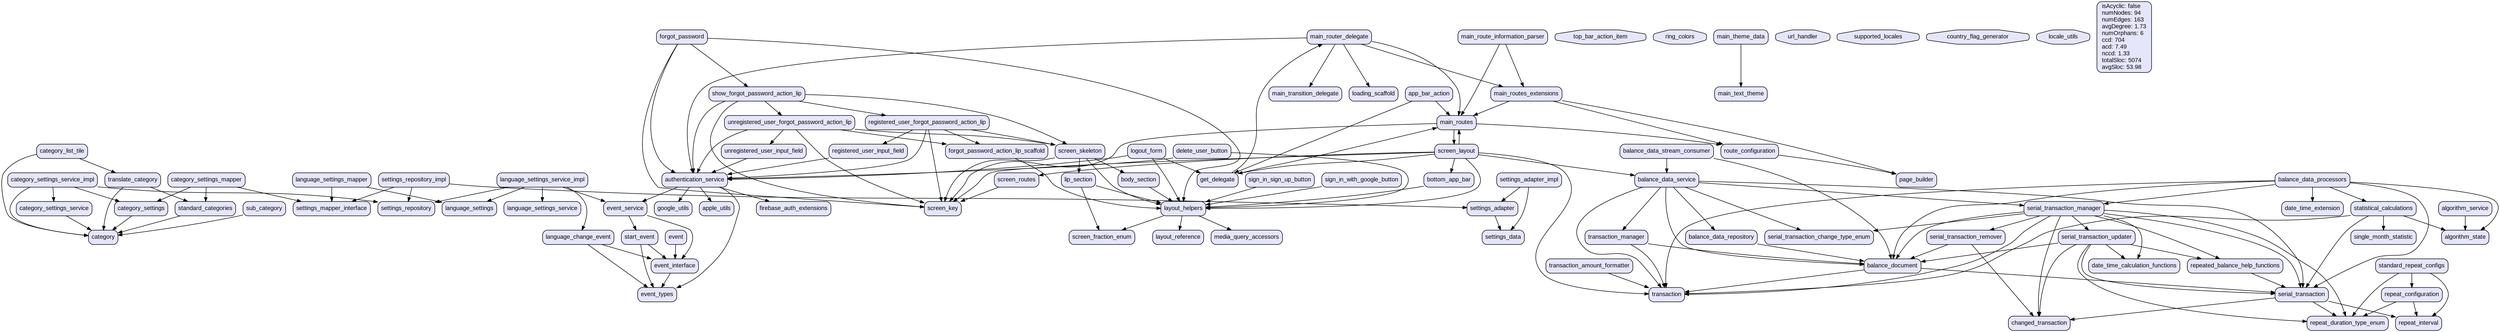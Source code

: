 digraph "" {
  graph [style=rounded fontname="Arial Black" fontsize=13 penwidth=2.6];
  node [shape=rect style="filled,rounded" fontname=Arial fontsize=15 fillcolor=Lavender penwidth=1.3];
  edge [penwidth=1.3];
  "/settings/data/settings_repository_impl.dart" [label="settings_repository_impl"];
  "/settings/data/settings_mapper_interface.dart" [label="settings_mapper_interface"];
  "/settings/data/settings_data.dart" [label="settings_data"];
  "/settings/data/settings_adapter_impl.dart" [label="settings_adapter_impl"];
  "/settings/domain/settings_adapter.dart" [label="settings_adapter"];
  "/settings/domain/settings_repository.dart" [label="settings_repository"];
  "/design/layout/screen_layout.dart" [label="screen_layout"];
  "/design/layout/constants/layout_reference.dart" [label="layout_reference"];
  "/design/layout/enums/screen_key.dart" [label="screen_key"];
  "/design/layout/enums/screen_fraction_enum.dart" [label="screen_fraction_enum"];
  "/design/layout/loading_scaffold.dart" [label="loading_scaffold"];
  "/design/layout/utils/layout_helpers.dart" [label="layout_helpers"];
  "/design/layout/utils/media_query_accessors.dart" [label="media_query_accessors"];
  "/design/layout/widgets/app_bar_action.dart" [label="app_bar_action"];
  "/design/layout/widgets/body_section.dart" [label="body_section"];
  "/design/layout/widgets/lip_section.dart" [label="lip_section"];
  "/design/layout/widgets/bottom_app_bar.dart" [label="bottom_app_bar"];
  "/design/layout/widgets/screen_skeleton.dart" [label="screen_skeleton"];
  "/design/layout/widgets/top_bar_action_item.dart" [label="top_bar_action_item" shape=octagon];
  "/design/theme/constants/ring_colors.dart" [label="ring_colors" shape=octagon];
  "/design/theme/constants/main_theme_data.dart" [label="main_theme_data"];
  "/design/theme/constants/main_text_theme.dart" [label="main_text_theme"];
  "/navigation/screen_routes.dart" [label="screen_routes"];
  "/navigation/types/page_builder.dart" [label="page_builder"];
  "/navigation/main_routes.dart" [label="main_routes"];
  "/navigation/main_router_delegate.dart" [label="main_router_delegate"];
  "/navigation/main_route_information_parser.dart" [label="main_route_information_parser"];
  "/navigation/route_configuration.dart" [label="route_configuration"];
  "/navigation/main_routes_extensions.dart" [label="main_routes_extensions"];
  "/navigation/get_delegate.dart" [label="get_delegate"];
  "/navigation/main_transition_delegate.dart" [label="main_transition_delegate"];
  "/navigation/url_handler.dart" [label="url_handler" shape=octagon];
  "/balance/enums/serial_transaction_change_type_enum.dart" [label="serial_transaction_change_type_enum"];
  "/balance/utils/serial_transaction_remover.dart" [label="serial_transaction_remover"];
  "/balance/utils/date_time_calculation_functions.dart" [label="date_time_calculation_functions"];
  "/balance/utils/date_time_extension.dart" [label="date_time_extension"];
  "/balance/utils/statistical_calculations.dart" [label="statistical_calculations"];
  "/balance/utils/serial_transaction_updater.dart" [label="serial_transaction_updater"];
  "/balance/utils/balance_data_processors.dart" [label="balance_data_processors"];
  "/balance/utils/transaction_manager.dart" [label="transaction_manager"];
  "/balance/utils/serial_transaction_manager.dart" [label="serial_transaction_manager"];
  "/balance/utils/transaction_amount_formatter.dart" [label="transaction_amount_formatter"];
  "/balance/repositories/balance_data_repository.dart" [label="balance_data_repository"];
  "/balance/models/serial_transaction.dart" [label="serial_transaction"];
  "/balance/models/changed_transaction.dart" [label="changed_transaction"];
  "/balance/models/balance_document.dart" [label="balance_document"];
  "/balance/models/algorithm_state.dart" [label="algorithm_state"];
  "/balance/models/single_month_statistic.dart" [label="single_month_statistic"];
  "/balance/models/transaction.dart" [label="transaction"];
  "/balance/services/algorithm_service.dart" [label="algorithm_service"];
  "/balance/services/balance_data_service.dart" [label="balance_data_service"];
  "/balance/widgets/balance_data_stream_consumer.dart" [label="balance_data_stream_consumer"];
  "/repeating/constants/standard_repeat_configs.dart" [label="standard_repeat_configs"];
  "/repeating/enums/repeat_interval.dart" [label="repeat_interval"];
  "/repeating/enums/repeat_duration_type_enum.dart" [label="repeat_duration_type_enum"];
  "/repeating/utils/repeated_balance_help_functions.dart" [label="repeated_balance_help_functions"];
  "/repeating/models/repeat_configuration.dart" [label="repeat_configuration"];
  "/events/models/language_change_event.dart" [label="language_change_event"];
  "/events/models/start_event.dart" [label="start_event"];
  "/events/models/event.dart" [label="event"];
  "/events/event_types.dart" [label="event_types"];
  "/events/event_service.dart" [label="event_service"];
  "/events/event_interface.dart" [label="event_interface"];
  "/categories/settings/data/category_settings_mapper.dart" [label="category_settings_mapper"];
  "/categories/settings/data/category_settings.dart" [label="category_settings"];
  "/categories/settings/domain/category_settings_service_impl.dart" [label="category_settings_service_impl"];
  "/categories/settings/presentation/category_settings_service.dart" [label="category_settings_service"];
  "/categories/core/constants/standard_categories.dart" [label="standard_categories"];
  "/categories/core/utils/translate_category.dart" [label="translate_category"];
  "/categories/core/data/models/category.dart" [label="category"];
  "/categories/core/data/models/sub_category.dart" [label="sub_category"];
  "/categories/core/presentation/widgets/category_list_tile.dart" [label="category_list_tile"];
  "/authentication/utils/apple_utils.dart" [label="apple_utils"];
  "/authentication/utils/show_forgot_password_action_lip.dart" [label="show_forgot_password_action_lip"];
  "/authentication/utils/firebase_auth_extensions.dart" [label="firebase_auth_extensions"];
  "/authentication/utils/google_utils.dart" [label="google_utils"];
  "/authentication/services/authentication_service.dart" [label="authentication_service"];
  "/authentication/widgets/sign_in_sign_up_button.dart" [label="sign_in_sign_up_button"];
  "/authentication/widgets/forgot_password.dart" [label="forgot_password"];
  "/authentication/widgets/logout_form.dart" [label="logout_form"];
  "/authentication/widgets/forgot_password_action_lip/registered_user_input_field.dart" [label="registered_user_input_field"];
  "/authentication/widgets/forgot_password_action_lip/unregistered_user_input_field.dart" [label="unregistered_user_input_field"];
  "/authentication/widgets/forgot_password_action_lip/forgot_password_action_lip_scaffold.dart" [label="forgot_password_action_lip_scaffold"];
  "/authentication/widgets/forgot_password_action_lip/unregistered_user_forgot_password_action_lip.dart" [label="unregistered_user_forgot_password_action_lip"];
  "/authentication/widgets/forgot_password_action_lip/registered_user_forgot_password_action_lip.dart" [label="registered_user_forgot_password_action_lip"];
  "/authentication/widgets/sign_in_with_google_button.dart" [label="sign_in_with_google_button"];
  "/authentication/widgets/delete_user_button.dart" [label="delete_user_button"];
  "/localization/settings/constants/supported_locales.dart" [label="supported_locales" shape=octagon];
  "/localization/settings/utils/country_flag_generator.dart" [label="country_flag_generator" shape=octagon];
  "/localization/settings/utils/locale_utils.dart" [label="locale_utils" shape=octagon];
  "/localization/settings/data/language_settings.dart" [label="language_settings"];
  "/localization/settings/data/language_settings_mapper.dart" [label="language_settings_mapper"];
  "/localization/settings/domain/language_settings_service_impl.dart" [label="language_settings_service_impl"];
  "/localization/settings/presentation/language_settings_service.dart" [label="language_settings_service"];
  "/settings/data/settings_repository_impl.dart" -> "/settings/data/settings_mapper_interface.dart";
  "/settings/data/settings_repository_impl.dart" -> "/settings/domain/settings_adapter.dart";
  "/settings/data/settings_repository_impl.dart" -> "/settings/domain/settings_repository.dart";
  "/settings/data/settings_adapter_impl.dart" -> "/settings/data/settings_data.dart";
  "/settings/data/settings_adapter_impl.dart" -> "/settings/domain/settings_adapter.dart";
  "/settings/domain/settings_adapter.dart" -> "/settings/data/settings_data.dart";
  "/design/layout/screen_layout.dart" -> "/balance/models/transaction.dart";
  "/design/layout/screen_layout.dart" -> "/balance/services/balance_data_service.dart";
  "/design/layout/screen_layout.dart" -> "/design/layout/enums/screen_key.dart";
  "/design/layout/screen_layout.dart" -> "/design/layout/utils/layout_helpers.dart";
  "/design/layout/screen_layout.dart" -> "/design/layout/widgets/bottom_app_bar.dart";
  "/design/layout/screen_layout.dart" -> "/navigation/get_delegate.dart";
  "/design/layout/screen_layout.dart" -> "/navigation/main_routes.dart";
  "/design/layout/screen_layout.dart" -> "/navigation/screen_routes.dart";
  "/design/layout/utils/layout_helpers.dart" -> "/design/layout/constants/layout_reference.dart";
  "/design/layout/utils/layout_helpers.dart" -> "/design/layout/enums/screen_fraction_enum.dart";
  "/design/layout/utils/layout_helpers.dart" -> "/design/layout/utils/media_query_accessors.dart";
  "/design/layout/widgets/app_bar_action.dart" -> "/navigation/get_delegate.dart";
  "/design/layout/widgets/app_bar_action.dart" -> "/navigation/main_routes.dart";
  "/design/layout/widgets/body_section.dart" -> "/design/layout/utils/layout_helpers.dart";
  "/design/layout/widgets/lip_section.dart" -> "/design/layout/enums/screen_fraction_enum.dart";
  "/design/layout/widgets/lip_section.dart" -> "/design/layout/utils/layout_helpers.dart";
  "/design/layout/widgets/bottom_app_bar.dart" -> "/design/layout/utils/layout_helpers.dart";
  "/design/layout/widgets/screen_skeleton.dart" -> "/design/layout/enums/screen_key.dart";
  "/design/layout/widgets/screen_skeleton.dart" -> "/design/layout/utils/layout_helpers.dart";
  "/design/layout/widgets/screen_skeleton.dart" -> "/design/layout/widgets/body_section.dart";
  "/design/layout/widgets/screen_skeleton.dart" -> "/design/layout/widgets/lip_section.dart";
  "/design/theme/constants/main_theme_data.dart" -> "/design/theme/constants/main_text_theme.dart";
  "/navigation/screen_routes.dart" -> "/design/layout/enums/screen_key.dart";
  "/navigation/main_routes.dart" -> "/design/layout/enums/screen_key.dart";
  "/navigation/main_routes.dart" -> "/design/layout/screen_layout.dart";
  "/navigation/main_routes.dart" -> "/navigation/route_configuration.dart";
  "/navigation/main_router_delegate.dart" -> "/authentication/services/authentication_service.dart";
  "/navigation/main_router_delegate.dart" -> "/design/layout/loading_scaffold.dart";
  "/navigation/main_router_delegate.dart" -> "/navigation/main_routes.dart";
  "/navigation/main_router_delegate.dart" -> "/navigation/main_routes_extensions.dart";
  "/navigation/main_router_delegate.dart" -> "/navigation/main_transition_delegate.dart";
  "/navigation/main_route_information_parser.dart" -> "/navigation/main_routes.dart";
  "/navigation/main_route_information_parser.dart" -> "/navigation/main_routes_extensions.dart";
  "/navigation/route_configuration.dart" -> "/navigation/types/page_builder.dart";
  "/navigation/main_routes_extensions.dart" -> "/navigation/main_routes.dart";
  "/navigation/main_routes_extensions.dart" -> "/navigation/route_configuration.dart";
  "/navigation/main_routes_extensions.dart" -> "/navigation/types/page_builder.dart";
  "/navigation/get_delegate.dart" -> "/navigation/main_router_delegate.dart";
  "/navigation/get_delegate.dart" -> "/navigation/main_routes.dart";
  "/balance/utils/serial_transaction_remover.dart" -> "/balance/models/balance_document.dart";
  "/balance/utils/serial_transaction_remover.dart" -> "/balance/models/changed_transaction.dart";
  "/balance/utils/statistical_calculations.dart" -> "/balance/models/algorithm_state.dart";
  "/balance/utils/statistical_calculations.dart" -> "/balance/models/serial_transaction.dart";
  "/balance/utils/statistical_calculations.dart" -> "/balance/models/single_month_statistic.dart";
  "/balance/utils/statistical_calculations.dart" -> "/balance/models/transaction.dart";
  "/balance/utils/serial_transaction_updater.dart" -> "/balance/models/balance_document.dart";
  "/balance/utils/serial_transaction_updater.dart" -> "/balance/models/changed_transaction.dart";
  "/balance/utils/serial_transaction_updater.dart" -> "/balance/models/serial_transaction.dart";
  "/balance/utils/serial_transaction_updater.dart" -> "/balance/utils/date_time_calculation_functions.dart";
  "/balance/utils/serial_transaction_updater.dart" -> "/repeating/enums/repeat_duration_type_enum.dart";
  "/balance/utils/serial_transaction_updater.dart" -> "/repeating/utils/repeated_balance_help_functions.dart";
  "/balance/utils/balance_data_processors.dart" -> "/balance/models/algorithm_state.dart";
  "/balance/utils/balance_data_processors.dart" -> "/balance/models/balance_document.dart";
  "/balance/utils/balance_data_processors.dart" -> "/balance/models/serial_transaction.dart";
  "/balance/utils/balance_data_processors.dart" -> "/balance/models/transaction.dart";
  "/balance/utils/balance_data_processors.dart" -> "/balance/utils/date_time_extension.dart";
  "/balance/utils/balance_data_processors.dart" -> "/balance/utils/serial_transaction_manager.dart";
  "/balance/utils/balance_data_processors.dart" -> "/balance/utils/statistical_calculations.dart";
  "/balance/utils/transaction_manager.dart" -> "/balance/models/balance_document.dart";
  "/balance/utils/transaction_manager.dart" -> "/balance/models/transaction.dart";
  "/balance/utils/serial_transaction_manager.dart" -> "/balance/enums/serial_transaction_change_type_enum.dart";
  "/balance/utils/serial_transaction_manager.dart" -> "/balance/models/balance_document.dart";
  "/balance/utils/serial_transaction_manager.dart" -> "/balance/models/changed_transaction.dart";
  "/balance/utils/serial_transaction_manager.dart" -> "/balance/models/serial_transaction.dart";
  "/balance/utils/serial_transaction_manager.dart" -> "/balance/models/transaction.dart";
  "/balance/utils/serial_transaction_manager.dart" -> "/balance/utils/date_time_calculation_functions.dart";
  "/balance/utils/serial_transaction_manager.dart" -> "/balance/utils/serial_transaction_remover.dart";
  "/balance/utils/serial_transaction_manager.dart" -> "/balance/utils/serial_transaction_updater.dart";
  "/balance/utils/serial_transaction_manager.dart" -> "/repeating/enums/repeat_duration_type_enum.dart";
  "/balance/utils/serial_transaction_manager.dart" -> "/repeating/utils/repeated_balance_help_functions.dart";
  "/balance/utils/transaction_amount_formatter.dart" -> "/balance/models/transaction.dart";
  "/balance/repositories/balance_data_repository.dart" -> "/balance/models/balance_document.dart";
  "/balance/models/serial_transaction.dart" -> "/balance/models/changed_transaction.dart";
  "/balance/models/serial_transaction.dart" -> "/repeating/enums/repeat_duration_type_enum.dart";
  "/balance/models/serial_transaction.dart" -> "/repeating/enums/repeat_interval.dart";
  "/balance/models/balance_document.dart" -> "/balance/models/serial_transaction.dart";
  "/balance/models/balance_document.dart" -> "/balance/models/transaction.dart";
  "/balance/services/algorithm_service.dart" -> "/balance/models/algorithm_state.dart";
  "/balance/services/balance_data_service.dart" -> "/balance/enums/serial_transaction_change_type_enum.dart";
  "/balance/services/balance_data_service.dart" -> "/balance/models/balance_document.dart";
  "/balance/services/balance_data_service.dart" -> "/balance/models/serial_transaction.dart";
  "/balance/services/balance_data_service.dart" -> "/balance/models/transaction.dart";
  "/balance/services/balance_data_service.dart" -> "/balance/repositories/balance_data_repository.dart";
  "/balance/services/balance_data_service.dart" -> "/balance/utils/serial_transaction_manager.dart";
  "/balance/services/balance_data_service.dart" -> "/balance/utils/transaction_manager.dart";
  "/balance/widgets/balance_data_stream_consumer.dart" -> "/balance/models/balance_document.dart";
  "/balance/widgets/balance_data_stream_consumer.dart" -> "/balance/services/balance_data_service.dart";
  "/repeating/constants/standard_repeat_configs.dart" -> "/repeating/enums/repeat_duration_type_enum.dart";
  "/repeating/constants/standard_repeat_configs.dart" -> "/repeating/enums/repeat_interval.dart";
  "/repeating/constants/standard_repeat_configs.dart" -> "/repeating/models/repeat_configuration.dart";
  "/repeating/utils/repeated_balance_help_functions.dart" -> "/balance/models/serial_transaction.dart";
  "/repeating/models/repeat_configuration.dart" -> "/repeating/enums/repeat_duration_type_enum.dart";
  "/repeating/models/repeat_configuration.dart" -> "/repeating/enums/repeat_interval.dart";
  "/events/models/language_change_event.dart" -> "/events/event_interface.dart";
  "/events/models/language_change_event.dart" -> "/events/event_types.dart";
  "/events/models/start_event.dart" -> "/events/event_interface.dart";
  "/events/models/start_event.dart" -> "/events/event_types.dart";
  "/events/models/event.dart" -> "/events/event_interface.dart";
  "/events/event_service.dart" -> "/events/event_interface.dart";
  "/events/event_service.dart" -> "/events/models/start_event.dart";
  "/events/event_interface.dart" -> "/events/event_types.dart";
  "/categories/settings/data/category_settings_mapper.dart" -> "/categories/core/constants/standard_categories.dart";
  "/categories/settings/data/category_settings_mapper.dart" -> "/categories/settings/data/category_settings.dart";
  "/categories/settings/data/category_settings_mapper.dart" -> "/settings/data/settings_mapper_interface.dart";
  "/categories/settings/data/category_settings.dart" -> "/categories/core/data/models/category.dart";
  "/categories/settings/domain/category_settings_service_impl.dart" -> "/categories/core/data/models/category.dart";
  "/categories/settings/domain/category_settings_service_impl.dart" -> "/categories/settings/data/category_settings.dart";
  "/categories/settings/domain/category_settings_service_impl.dart" -> "/categories/settings/presentation/category_settings_service.dart";
  "/categories/settings/domain/category_settings_service_impl.dart" -> "/settings/domain/settings_repository.dart";
  "/categories/settings/presentation/category_settings_service.dart" -> "/categories/core/data/models/category.dart";
  "/categories/core/constants/standard_categories.dart" -> "/categories/core/data/models/category.dart";
  "/categories/core/utils/translate_category.dart" -> "/categories/core/constants/standard_categories.dart";
  "/categories/core/utils/translate_category.dart" -> "/categories/core/data/models/category.dart";
  "/categories/core/data/models/sub_category.dart" -> "/categories/core/data/models/category.dart";
  "/categories/core/presentation/widgets/category_list_tile.dart" -> "/categories/core/data/models/category.dart";
  "/categories/core/presentation/widgets/category_list_tile.dart" -> "/categories/core/utils/translate_category.dart";
  "/authentication/utils/show_forgot_password_action_lip.dart" -> "/authentication/services/authentication_service.dart";
  "/authentication/utils/show_forgot_password_action_lip.dart" -> "/authentication/widgets/forgot_password_action_lip/registered_user_forgot_password_action_lip.dart";
  "/authentication/utils/show_forgot_password_action_lip.dart" -> "/authentication/widgets/forgot_password_action_lip/unregistered_user_forgot_password_action_lip.dart";
  "/authentication/utils/show_forgot_password_action_lip.dart" -> "/design/layout/enums/screen_key.dart";
  "/authentication/utils/show_forgot_password_action_lip.dart" -> "/design/layout/widgets/screen_skeleton.dart";
  "/authentication/services/authentication_service.dart" -> "/authentication/utils/apple_utils.dart";
  "/authentication/services/authentication_service.dart" -> "/authentication/utils/firebase_auth_extensions.dart";
  "/authentication/services/authentication_service.dart" -> "/authentication/utils/google_utils.dart";
  "/authentication/services/authentication_service.dart" -> "/events/event_service.dart";
  "/authentication/services/authentication_service.dart" -> "/events/event_types.dart";
  "/authentication/widgets/sign_in_sign_up_button.dart" -> "/design/layout/utils/layout_helpers.dart";
  "/authentication/widgets/forgot_password.dart" -> "/authentication/services/authentication_service.dart";
  "/authentication/widgets/forgot_password.dart" -> "/authentication/utils/show_forgot_password_action_lip.dart";
  "/authentication/widgets/forgot_password.dart" -> "/design/layout/enums/screen_key.dart";
  "/authentication/widgets/forgot_password.dart" -> "/design/layout/utils/layout_helpers.dart";
  "/authentication/widgets/logout_form.dart" -> "/authentication/services/authentication_service.dart";
  "/authentication/widgets/logout_form.dart" -> "/design/layout/utils/layout_helpers.dart";
  "/authentication/widgets/logout_form.dart" -> "/navigation/get_delegate.dart";
  "/authentication/widgets/forgot_password_action_lip/registered_user_input_field.dart" -> "/authentication/services/authentication_service.dart";
  "/authentication/widgets/forgot_password_action_lip/unregistered_user_input_field.dart" -> "/authentication/services/authentication_service.dart";
  "/authentication/widgets/forgot_password_action_lip/forgot_password_action_lip_scaffold.dart" -> "/design/layout/utils/layout_helpers.dart";
  "/authentication/widgets/forgot_password_action_lip/unregistered_user_forgot_password_action_lip.dart" -> "/authentication/services/authentication_service.dart";
  "/authentication/widgets/forgot_password_action_lip/unregistered_user_forgot_password_action_lip.dart" -> "/authentication/widgets/forgot_password_action_lip/forgot_password_action_lip_scaffold.dart";
  "/authentication/widgets/forgot_password_action_lip/unregistered_user_forgot_password_action_lip.dart" -> "/authentication/widgets/forgot_password_action_lip/unregistered_user_input_field.dart";
  "/authentication/widgets/forgot_password_action_lip/unregistered_user_forgot_password_action_lip.dart" -> "/design/layout/enums/screen_key.dart";
  "/authentication/widgets/forgot_password_action_lip/unregistered_user_forgot_password_action_lip.dart" -> "/design/layout/widgets/screen_skeleton.dart";
  "/authentication/widgets/forgot_password_action_lip/registered_user_forgot_password_action_lip.dart" -> "/authentication/services/authentication_service.dart";
  "/authentication/widgets/forgot_password_action_lip/registered_user_forgot_password_action_lip.dart" -> "/authentication/widgets/forgot_password_action_lip/forgot_password_action_lip_scaffold.dart";
  "/authentication/widgets/forgot_password_action_lip/registered_user_forgot_password_action_lip.dart" -> "/authentication/widgets/forgot_password_action_lip/registered_user_input_field.dart";
  "/authentication/widgets/forgot_password_action_lip/registered_user_forgot_password_action_lip.dart" -> "/design/layout/enums/screen_key.dart";
  "/authentication/widgets/forgot_password_action_lip/registered_user_forgot_password_action_lip.dart" -> "/design/layout/widgets/screen_skeleton.dart";
  "/authentication/widgets/sign_in_with_google_button.dart" -> "/design/layout/utils/layout_helpers.dart";
  "/authentication/widgets/delete_user_button.dart" -> "/authentication/services/authentication_service.dart";
  "/authentication/widgets/delete_user_button.dart" -> "/design/layout/utils/layout_helpers.dart";
  "/localization/settings/data/language_settings_mapper.dart" -> "/localization/settings/data/language_settings.dart";
  "/localization/settings/data/language_settings_mapper.dart" -> "/settings/data/settings_mapper_interface.dart";
  "/localization/settings/domain/language_settings_service_impl.dart" -> "/events/event_service.dart";
  "/localization/settings/domain/language_settings_service_impl.dart" -> "/events/models/language_change_event.dart";
  "/localization/settings/domain/language_settings_service_impl.dart" -> "/localization/settings/data/language_settings.dart";
  "/localization/settings/domain/language_settings_service_impl.dart" -> "/localization/settings/presentation/language_settings_service.dart";
  "/localization/settings/domain/language_settings_service_impl.dart" -> "/settings/domain/settings_repository.dart";
  "metrics" [label=" isAcyclic: false \l numNodes: 94  \l numEdges: 163  \l avgDegree: 1.73 \l numOrphans: 6 \l ccd: 704 \l acd: 7.49 \l nccd: 1.33 \l totalSloc: 5074 \l avgSloc: 53.98 \l"];
}
